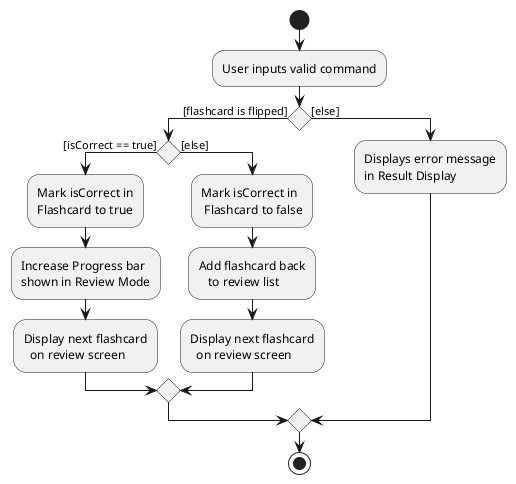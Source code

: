 @startuml
start
:User inputs valid command;

'Since the beta syntax does not support placing the condition outside the
'diamond we place it as the true branch instead.

if () then ([flashcard is flipped])
    if () then ([isCorrect == true])
    :Mark isCorrect in
    Flashcard to true;
    :Increase Progress bar
    shown in Review Mode;
    :Display next flashcard
      on review screen;
    else ([else])
        :Mark isCorrect in
         Flashcard to false;
        :Add flashcard back
           to review list;
        :Display next flashcard
          on review screen;
    endif
else ([else])
    :Displays error message
    in Result Display;

endif

stop
@enduml